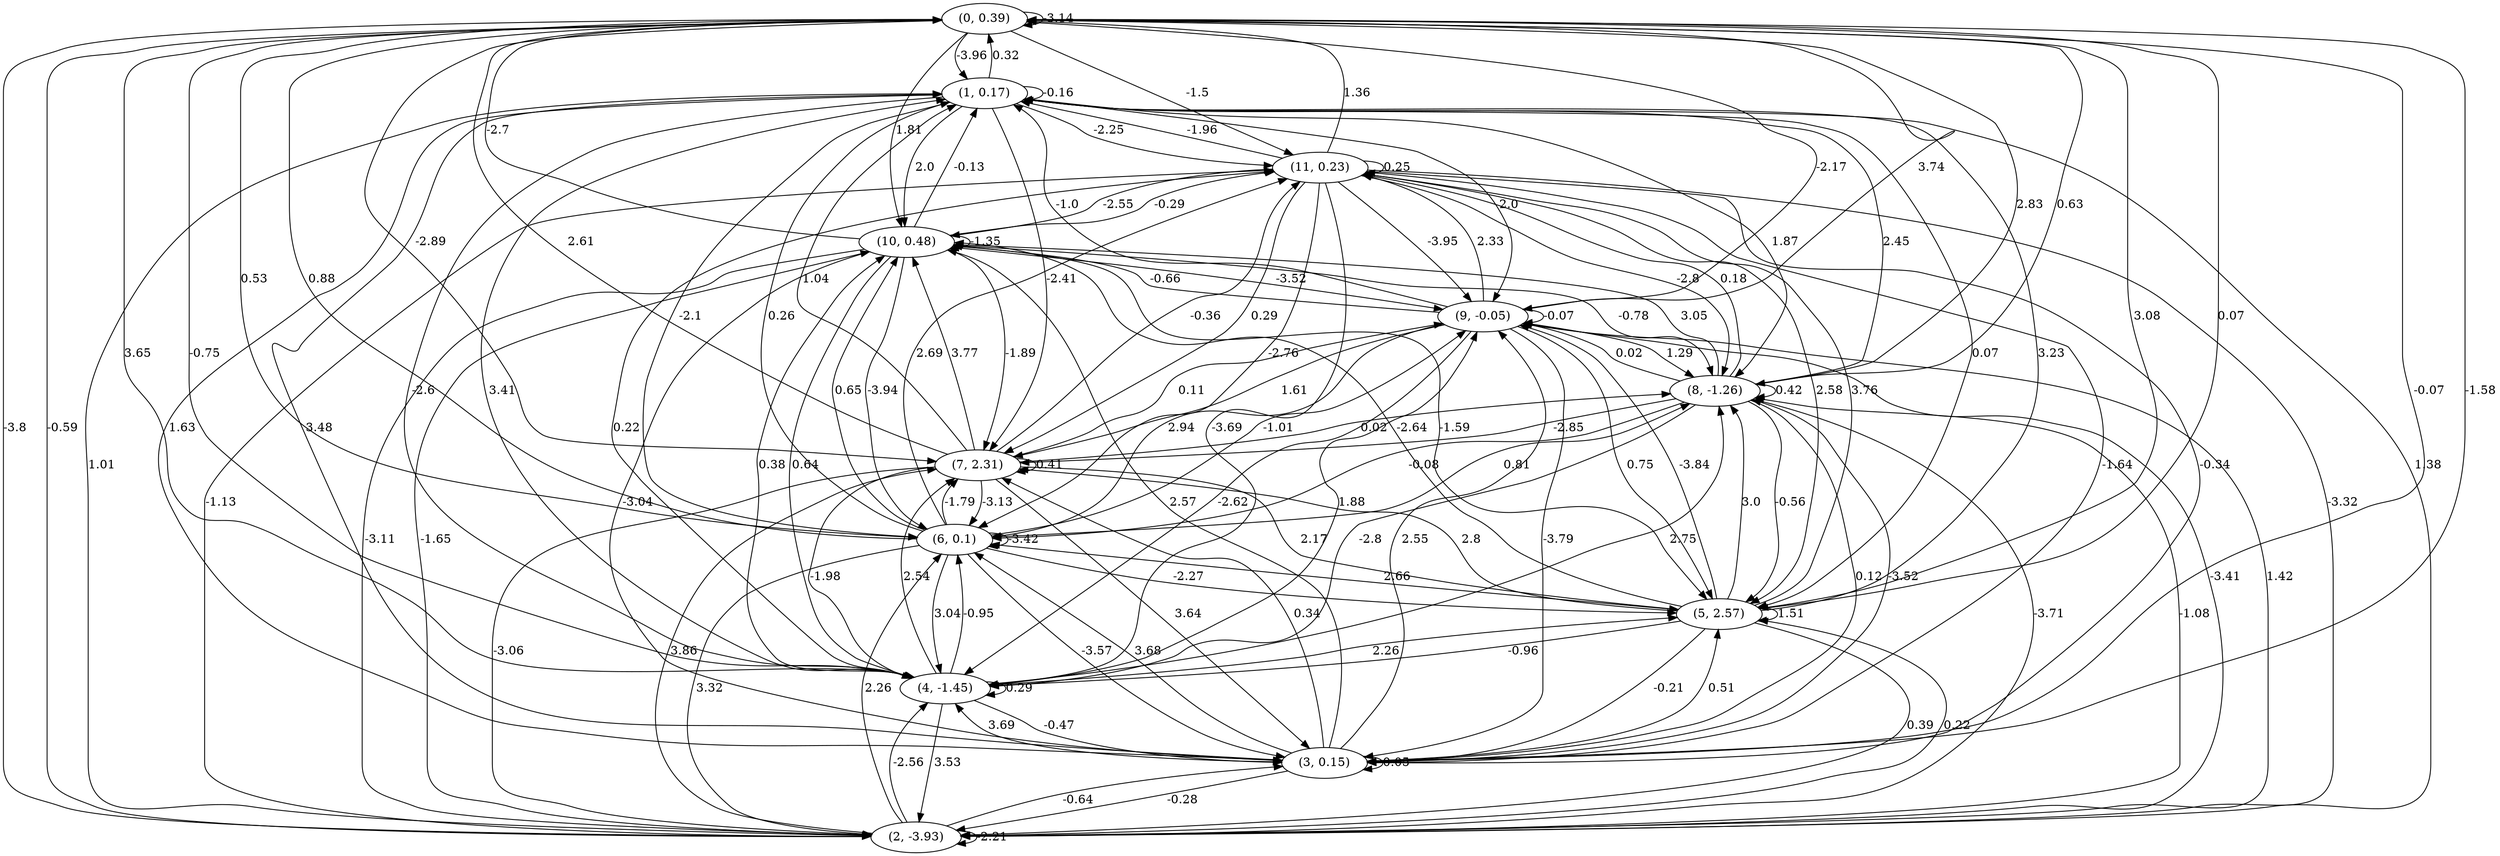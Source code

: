 digraph {
    0 [ label = "(0, 0.39)" ]
    1 [ label = "(1, 0.17)" ]
    2 [ label = "(2, -3.93)" ]
    3 [ label = "(3, 0.15)" ]
    4 [ label = "(4, -1.45)" ]
    5 [ label = "(5, 2.57)" ]
    6 [ label = "(6, 0.1)" ]
    7 [ label = "(7, 2.31)" ]
    8 [ label = "(8, -1.26)" ]
    9 [ label = "(9, -0.05)" ]
    10 [ label = "(10, 0.48)" ]
    11 [ label = "(11, 0.23)" ]
    0 -> 0 [ label = "-3.14" ]
    1 -> 1 [ label = "-0.16" ]
    2 -> 2 [ label = "-2.21" ]
    3 -> 3 [ label = "0.05" ]
    4 -> 4 [ label = "0.29" ]
    5 -> 5 [ label = "1.51" ]
    6 -> 6 [ label = "-3.42" ]
    7 -> 7 [ label = "0.41" ]
    8 -> 8 [ label = "0.42" ]
    9 -> 9 [ label = "-0.07" ]
    10 -> 10 [ label = "-1.35" ]
    11 -> 11 [ label = "0.25" ]
    1 -> 0 [ label = "0.32" ]
    2 -> 0 [ label = "-0.59" ]
    3 -> 0 [ label = "-1.58" ]
    4 -> 0 [ label = "-0.75" ]
    5 -> 0 [ label = "0.07" ]
    6 -> 0 [ label = "0.88" ]
    7 -> 0 [ label = "2.61" ]
    8 -> 0 [ label = "0.63" ]
    9 -> 0 [ label = "3.74" ]
    10 -> 0 [ label = "-2.7" ]
    11 -> 0 [ label = "1.36" ]
    0 -> 1 [ label = "-3.96" ]
    2 -> 1 [ label = "1.01" ]
    3 -> 1 [ label = "3.48" ]
    4 -> 1 [ label = "3.41" ]
    5 -> 1 [ label = "3.23" ]
    6 -> 1 [ label = "0.26" ]
    7 -> 1 [ label = "1.04" ]
    8 -> 1 [ label = "2.45" ]
    9 -> 1 [ label = "-1.0" ]
    10 -> 1 [ label = "-0.13" ]
    11 -> 1 [ label = "-1.96" ]
    0 -> 2 [ label = "-3.8" ]
    1 -> 2 [ label = "1.38" ]
    3 -> 2 [ label = "-0.28" ]
    4 -> 2 [ label = "3.53" ]
    5 -> 2 [ label = "0.39" ]
    6 -> 2 [ label = "3.32" ]
    7 -> 2 [ label = "-3.06" ]
    8 -> 2 [ label = "-3.71" ]
    9 -> 2 [ label = "-3.41" ]
    10 -> 2 [ label = "-3.11" ]
    11 -> 2 [ label = "-3.32" ]
    0 -> 3 [ label = "-0.07" ]
    1 -> 3 [ label = "1.63" ]
    2 -> 3 [ label = "-0.64" ]
    4 -> 3 [ label = "-0.47" ]
    5 -> 3 [ label = "-0.21" ]
    6 -> 3 [ label = "-3.57" ]
    7 -> 3 [ label = "3.64" ]
    8 -> 3 [ label = "0.12" ]
    9 -> 3 [ label = "-3.79" ]
    10 -> 3 [ label = "-3.04" ]
    11 -> 3 [ label = "-0.34" ]
    0 -> 4 [ label = "3.65" ]
    1 -> 4 [ label = "-2.6" ]
    2 -> 4 [ label = "-2.56" ]
    3 -> 4 [ label = "3.69" ]
    5 -> 4 [ label = "-0.96" ]
    6 -> 4 [ label = "3.04" ]
    7 -> 4 [ label = "-1.98" ]
    8 -> 4 [ label = "-2.8" ]
    9 -> 4 [ label = "-2.62" ]
    10 -> 4 [ label = "0.64" ]
    11 -> 4 [ label = "-3.69" ]
    0 -> 5 [ label = "3.08" ]
    1 -> 5 [ label = "0.07" ]
    2 -> 5 [ label = "0.22" ]
    3 -> 5 [ label = "0.51" ]
    4 -> 5 [ label = "2.26" ]
    6 -> 5 [ label = "-2.27" ]
    7 -> 5 [ label = "2.17" ]
    8 -> 5 [ label = "-0.56" ]
    9 -> 5 [ label = "0.75" ]
    10 -> 5 [ label = "-1.59" ]
    11 -> 5 [ label = "2.58" ]
    0 -> 6 [ label = "0.53" ]
    1 -> 6 [ label = "-2.1" ]
    2 -> 6 [ label = "2.26" ]
    3 -> 6 [ label = "3.68" ]
    4 -> 6 [ label = "-0.95" ]
    5 -> 6 [ label = "2.66" ]
    7 -> 6 [ label = "-3.13" ]
    8 -> 6 [ label = "-0.08" ]
    9 -> 6 [ label = "2.94" ]
    10 -> 6 [ label = "-3.94" ]
    11 -> 6 [ label = "-2.76" ]
    0 -> 7 [ label = "-2.89" ]
    1 -> 7 [ label = "-2.41" ]
    2 -> 7 [ label = "3.86" ]
    3 -> 7 [ label = "0.34" ]
    4 -> 7 [ label = "2.54" ]
    5 -> 7 [ label = "2.8" ]
    6 -> 7 [ label = "-1.79" ]
    8 -> 7 [ label = "-2.85" ]
    9 -> 7 [ label = "1.61" ]
    10 -> 7 [ label = "-1.89" ]
    11 -> 7 [ label = "0.29" ]
    0 -> 8 [ label = "2.83" ]
    1 -> 8 [ label = "1.87" ]
    2 -> 8 [ label = "-1.08" ]
    3 -> 8 [ label = "-3.52" ]
    4 -> 8 [ label = "2.75" ]
    5 -> 8 [ label = "3.0" ]
    6 -> 8 [ label = "0.81" ]
    7 -> 8 [ label = "0.02" ]
    9 -> 8 [ label = "1.29" ]
    10 -> 8 [ label = "-0.78" ]
    11 -> 8 [ label = "-2.8" ]
    0 -> 9 [ label = "-2.17" ]
    1 -> 9 [ label = "2.0" ]
    2 -> 9 [ label = "1.42" ]
    3 -> 9 [ label = "2.55" ]
    4 -> 9 [ label = "1.88" ]
    5 -> 9 [ label = "-3.84" ]
    6 -> 9 [ label = "-1.01" ]
    7 -> 9 [ label = "0.11" ]
    8 -> 9 [ label = "0.02" ]
    10 -> 9 [ label = "-3.52" ]
    11 -> 9 [ label = "-3.95" ]
    0 -> 10 [ label = "1.81" ]
    1 -> 10 [ label = "2.0" ]
    2 -> 10 [ label = "-1.65" ]
    3 -> 10 [ label = "2.57" ]
    4 -> 10 [ label = "0.38" ]
    5 -> 10 [ label = "-2.64" ]
    6 -> 10 [ label = "0.65" ]
    7 -> 10 [ label = "3.77" ]
    8 -> 10 [ label = "3.05" ]
    9 -> 10 [ label = "-0.66" ]
    11 -> 10 [ label = "-2.55" ]
    0 -> 11 [ label = "-1.5" ]
    1 -> 11 [ label = "-2.25" ]
    2 -> 11 [ label = "-1.13" ]
    3 -> 11 [ label = "-1.64" ]
    4 -> 11 [ label = "0.22" ]
    5 -> 11 [ label = "3.76" ]
    6 -> 11 [ label = "2.69" ]
    7 -> 11 [ label = "-0.36" ]
    8 -> 11 [ label = "0.18" ]
    9 -> 11 [ label = "2.33" ]
    10 -> 11 [ label = "-0.29" ]
}


